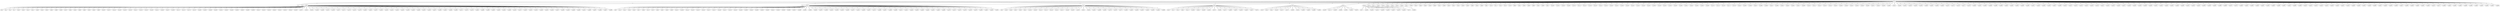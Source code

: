 graph GR{
id_0;
id_1;
id_2;
id_3;
id_4;
id_5;
id_6;
id_7;
id_8;
id_9;
id_10;
id_11;
id_12;
id_13;
id_14;
id_15;
id_16;
id_17;
id_18;
id_19;
id_20;
id_21;
id_22;
id_23;
id_24;
id_25;
id_26;
id_27;
id_28;
id_29;
id_30;
id_31;
id_32;
id_33;
id_34;
id_35;
id_36;
id_37;
id_38;
id_39;
id_40;
id_41;
id_42;
id_43;
id_44;
id_45;
id_46;
id_47;
id_48;
id_49;
id_50;
id_51;
id_52;
id_53;
id_54;
id_55;
id_56;
id_57;
id_58;
id_59;
id_60;
id_61;
id_62;
id_63;
id_64;
id_65;
id_66;
id_67;
id_68;
id_69;
id_70;
id_71;
id_72;
id_73;
id_74;
id_75;
id_76;
id_77;
id_78;
id_79;
id_80;
id_81;
id_82;
id_83;
id_84;
id_85;
id_86;
id_87;
id_88;
id_89;
id_90;
id_91;
id_92;
id_93;
id_94;
id_95;
id_96;
id_97;
id_98;
id_99;
id_100;
id_101;
id_102;
id_103;
id_104;
id_105;
id_106;
id_107;
id_108;
id_109;
id_110;
id_111;
id_112;
id_113;
id_114;
id_115;
id_116;
id_117;
id_118;
id_119;
id_120;
id_121;
id_122;
id_123;
id_124;
id_125;
id_126;
id_127;
id_128;
id_129;
id_130;
id_131;
id_132;
id_133;
id_134;
id_135;
id_136;
id_137;
id_138;
id_139;
id_140;
id_141;
id_142;
id_143;
id_144;
id_145;
id_146;
id_147;
id_148;
id_149;
id_150;
id_151;
id_152;
id_153;
id_154;
id_155;
id_156;
id_157;
id_158;
id_159;
id_160;
id_161;
id_162;
id_163;
id_164;
id_165;
id_166;
id_167;
id_168;
id_169;
id_170;
id_171;
id_172;
id_173;
id_174;
id_175;
id_176;
id_177;
id_178;
id_179;
id_180;
id_181;
id_182;
id_183;
id_184;
id_185;
id_186;
id_187;
id_188;
id_189;
id_190;
id_191;
id_192;
id_193;
id_194;
id_195;
id_196;
id_197;
id_198;
id_199;
id_200;
id_201;
id_202;
id_203;
id_204;
id_205;
id_206;
id_207;
id_208;
id_209;
id_210;
id_211;
id_212;
id_213;
id_214;
id_215;
id_216;
id_217;
id_218;
id_219;
id_220;
id_221;
id_222;
id_223;
id_224;
id_225;
id_226;
id_227;
id_228;
id_229;
id_230;
id_231;
id_232;
id_233;
id_234;
id_235;
id_236;
id_237;
id_238;
id_239;
id_240;
id_241;
id_242;
id_243;
id_244;
id_245;
id_246;
id_247;
id_248;
id_249;
id_250;
id_251;
id_252;
id_253;
id_254;
id_255;
id_256;
id_257;
id_258;
id_259;
id_260;
id_261;
id_262;
id_263;
id_264;
id_265;
id_266;
id_267;
id_268;
id_269;
id_270;
id_271;
id_272;
id_273;
id_274;
id_275;
id_276;
id_277;
id_278;
id_279;
id_280;
id_281;
id_282;
id_283;
id_284;
id_285;
id_286;
id_287;
id_288;
id_289;
id_290;
id_291;
id_292;
id_293;
id_294;
id_295;
id_296;
id_297;
id_298;
id_299;
id_300;
id_301;
id_302;
id_303;
id_304;
id_305;
id_306;
id_307;
id_308;
id_309;
id_310;
id_311;
id_312;
id_313;
id_314;
id_315;
id_316;
id_317;
id_318;
id_319;
id_320;
id_321;
id_322;
id_323;
id_324;
id_325;
id_326;
id_327;
id_328;
id_329;
id_330;
id_331;
id_332;
id_333;
id_334;
id_335;
id_336;
id_337;
id_338;
id_339;
id_340;
id_341;
id_342;
id_343;
id_344;
id_345;
id_346;
id_347;
id_348;
id_349;
id_350;
id_351;
id_352;
id_353;
id_354;
id_355;
id_356;
id_357;
id_358;
id_359;
id_360;
id_361;
id_362;
id_363;
id_364;
id_365;
id_366;
id_367;
id_368;
id_369;
id_370;
id_371;
id_372;
id_373;
id_374;
id_375;
id_376;
id_377;
id_378;
id_379;
id_380;
id_381;
id_382;
id_383;
id_384;
id_385;
id_386;
id_387;
id_388;
id_389;
id_390;
id_391;
id_392;
id_393;
id_394;
id_395;
id_396;
id_397;
id_398;
id_399;
id_400;
id_401;
id_402;
id_403;
id_404;
id_405;
id_406;
id_407;
id_408;
id_409;
id_410;
id_411;
id_412;
id_413;
id_414;
id_415;
id_416;
id_417;
id_418;
id_419;
id_420;
id_421;
id_422;
id_423;
id_424;
id_425;
id_426;
id_427;
id_428;
id_429;
id_430;
id_431;
id_432;
id_433;
id_434;
id_435;
id_436;
id_437;
id_438;
id_439;
id_440;
id_441;
id_442;
id_443;
id_444;
id_445;
id_446;
id_447;
id_448;
id_449;
id_450;
id_451;
id_452;
id_453;
id_454;
id_455;
id_456;
id_457;
id_458;
id_459;
id_460;
id_461;
id_462;
id_463;
id_464;
id_465;
id_466;
id_467;
id_468;
id_469;
id_470;
id_471;
id_472;
id_473;
id_474;
id_475;
id_476;
id_477;
id_478;
id_479;
id_480;
id_481;
id_482;
id_483;
id_484;
id_485;
id_486;
id_487;
id_488;
id_489;
id_490;
id_491;
id_492;
id_493;
id_494;
id_495;
id_496;
id_497;
id_498;
id_499;
id_1--id_9[label=1];
id_1--id_12[label=1];
id_1--id_15[label=1];
id_1--id_18[label=1];
id_1--id_19[label=1];
id_1--id_21[label=1];
id_1--id_24[label=1];
id_1--id_25[label=1];
id_1--id_27[label=1];
id_1--id_28[label=1];
id_1--id_29[label=1];
id_1--id_35[label=1];
id_1--id_37[label=1];
id_1--id_42[label=1];
id_1--id_44[label=1];
id_1--id_47[label=1];
id_1--id_49[label=1];
id_1--id_50[label=1];
id_1--id_52[label=1];
id_1--id_53[label=1];
id_1--id_56[label=1];
id_1--id_60[label=1];
id_1--id_62[label=1];
id_1--id_66[label=1];
id_1--id_71[label=1];
id_1--id_72[label=1];
id_1--id_78[label=1];
id_1--id_88[label=1];
id_1--id_102[label=1];
id_1--id_110[label=1];
id_1--id_111[label=1];
id_1--id_116[label=1];
id_1--id_123[label=1];
id_1--id_128[label=1];
id_1--id_138[label=1];
id_1--id_142[label=1];
id_1--id_144[label=1];
id_1--id_152[label=1];
id_1--id_155[label=1];
id_1--id_158[label=1];
id_1--id_161[label=1];
id_1--id_162[label=1];
id_1--id_165[label=1];
id_1--id_168[label=1];
id_1--id_170[label=1];
id_1--id_173[label=1];
id_1--id_178[label=1];
id_1--id_181[label=1];
id_1--id_183[label=1];
id_1--id_188[label=1];
id_1--id_189[label=1];
id_1--id_202[label=1];
id_1--id_203[label=1];
id_1--id_207[label=1];
id_1--id_212[label=1];
id_1--id_215[label=1];
id_1--id_228[label=1];
id_1--id_233[label=1];
id_1--id_237[label=1];
id_1--id_242[label=1];
id_1--id_246[label=1];
id_1--id_250[label=1];
id_1--id_252[label=1];
id_1--id_259[label=1];
id_1--id_263[label=1];
id_1--id_264[label=1];
id_1--id_270[label=1];
id_1--id_275[label=1];
id_1--id_276[label=1];
id_1--id_277[label=1];
id_1--id_278[label=1];
id_1--id_281[label=1];
id_1--id_283[label=1];
id_1--id_288[label=1];
id_1--id_289[label=1];
id_1--id_294[label=1];
id_1--id_296[label=1];
id_1--id_305[label=1];
id_1--id_308[label=1];
id_1--id_310[label=1];
id_1--id_325[label=1];
id_1--id_326[label=1];
id_1--id_334[label=1];
id_1--id_338[label=1];
id_1--id_340[label=1];
id_1--id_341[label=1];
id_1--id_342[label=1];
id_1--id_343[label=1];
id_1--id_346[label=1];
id_1--id_348[label=1];
id_1--id_352[label=1];
id_1--id_354[label=1];
id_1--id_356[label=1];
id_1--id_365[label=1];
id_1--id_368[label=1];
id_1--id_369[label=1];
id_1--id_370[label=1];
id_1--id_374[label=1];
id_1--id_381[label=1];
id_1--id_384[label=1];
id_1--id_396[label=1];
id_1--id_397[label=1];
id_1--id_401[label=1];
id_1--id_406[label=1];
id_1--id_409[label=1];
id_1--id_410[label=1];
id_1--id_412[label=1];
id_1--id_413[label=1];
id_1--id_415[label=1];
id_1--id_418[label=1];
id_1--id_439[label=1];
id_1--id_440[label=1];
id_1--id_441[label=1];
id_1--id_445[label=1];
id_1--id_450[label=1];
id_1--id_457[label=1];
id_1--id_459[label=1];
id_1--id_461[label=1];
id_1--id_474[label=1];
id_1--id_477[label=1];
id_1--id_480[label=1];
id_1--id_481[label=1];
id_1--id_482[label=1];
id_1--id_485[label=1];
id_1--id_488[label=1];
id_1--id_489[label=1];
id_1--id_493[label=1];
id_1--id_494[label=1];
id_1--id_495[label=1];
id_1--id_3[label=1];
id_1--id_5[label=1];
id_1--id_11[label=1];
id_1--id_30[label=1];
id_1--id_33[label=1];
id_1--id_36[label=1];
id_1--id_38[label=1];
id_1--id_43[label=1];
id_1--id_45[label=1];
id_1--id_46[label=1];
id_1--id_58[label=1];
id_1--id_67[label=1];
id_1--id_70[label=1];
id_1--id_74[label=1];
id_1--id_80[label=1];
id_1--id_81[label=1];
id_1--id_83[label=1];
id_1--id_89[label=1];
id_1--id_92[label=1];
id_1--id_96[label=1];
id_1--id_97[label=1];
id_1--id_100[label=1];
id_1--id_103[label=1];
id_1--id_106[label=1];
id_1--id_112[label=1];
id_1--id_119[label=1];
id_1--id_121[label=1];
id_1--id_132[label=1];
id_1--id_139[label=1];
id_1--id_143[label=1];
id_1--id_145[label=1];
id_1--id_146[label=1];
id_1--id_150[label=1];
id_1--id_156[label=1];
id_1--id_163[label=1];
id_1--id_176[label=1];
id_1--id_177[label=1];
id_1--id_184[label=1];
id_1--id_187[label=1];
id_1--id_197[label=1];
id_1--id_199[label=1];
id_1--id_204[label=1];
id_1--id_209[label=1];
id_1--id_210[label=1];
id_1--id_211[label=1];
id_1--id_214[label=1];
id_1--id_225[label=1];
id_1--id_229[label=1];
id_1--id_232[label=1];
id_1--id_234[label=1];
id_1--id_236[label=1];
id_1--id_245[label=1];
id_1--id_247[label=1];
id_1--id_253[label=1];
id_1--id_255[label=1];
id_1--id_260[label=1];
id_1--id_262[label=1];
id_1--id_280[label=1];
id_1--id_286[label=1];
id_1--id_292[label=1];
id_1--id_295[label=1];
id_1--id_298[label=1];
id_1--id_301[label=1];
id_1--id_303[label=1];
id_1--id_304[label=1];
id_1--id_307[label=1];
id_1--id_312[label=1];
id_1--id_313[label=1];
id_1--id_314[label=1];
id_1--id_315[label=1];
id_1--id_318[label=1];
id_1--id_319[label=1];
id_1--id_321[label=1];
id_1--id_324[label=1];
id_1--id_327[label=1];
id_1--id_329[label=1];
id_1--id_330[label=1];
id_1--id_344[label=1];
id_1--id_355[label=1];
id_1--id_358[label=1];
id_1--id_380[label=1];
id_1--id_390[label=1];
id_1--id_391[label=1];
id_1--id_392[label=1];
id_1--id_395[label=1];
id_1--id_414[label=1];
id_1--id_430[label=1];
id_1--id_431[label=1];
id_1--id_433[label=1];
id_1--id_446[label=1];
id_1--id_447[label=1];
id_1--id_455[label=1];
id_1--id_456[label=1];
id_1--id_458[label=1];
id_1--id_460[label=1];
id_1--id_465[label=1];
id_1--id_486[label=1];
id_1--id_498[label=1];
id_9--id_0[label=1];
id_9--id_2[label=1];
id_9--id_4[label=1];
id_9--id_7[label=1];
id_9--id_16[label=1];
id_9--id_20[label=1];
id_9--id_63[label=1];
id_9--id_69[label=1];
id_9--id_82[label=1];
id_9--id_84[label=1];
id_9--id_94[label=1];
id_9--id_105[label=1];
id_9--id_107[label=1];
id_9--id_124[label=1];
id_9--id_126[label=1];
id_9--id_129[label=1];
id_9--id_130[label=1];
id_9--id_136[label=1];
id_9--id_141[label=1];
id_9--id_174[label=1];
id_9--id_175[label=1];
id_9--id_186[label=1];
id_9--id_190[label=1];
id_9--id_191[label=1];
id_9--id_192[label=1];
id_9--id_200[label=1];
id_9--id_206[label=1];
id_9--id_213[label=1];
id_9--id_218[label=1];
id_9--id_220[label=1];
id_9--id_222[label=1];
id_9--id_226[label=1];
id_9--id_235[label=1];
id_9--id_240[label=1];
id_9--id_249[label=1];
id_9--id_251[label=1];
id_9--id_256[label=1];
id_9--id_271[label=1];
id_9--id_273[label=1];
id_9--id_297[label=1];
id_9--id_300[label=1];
id_9--id_322[label=1];
id_9--id_332[label=1];
id_9--id_333[label=1];
id_9--id_339[label=1];
id_9--id_350[label=1];
id_9--id_353[label=1];
id_9--id_357[label=1];
id_9--id_361[label=1];
id_9--id_366[label=1];
id_9--id_378[label=1];
id_9--id_382[label=1];
id_9--id_389[label=1];
id_9--id_399[label=1];
id_9--id_400[label=1];
id_9--id_403[label=1];
id_9--id_404[label=1];
id_9--id_417[label=1];
id_9--id_420[label=1];
id_9--id_422[label=1];
id_9--id_423[label=1];
id_9--id_428[label=1];
id_9--id_434[label=1];
id_9--id_438[label=1];
id_9--id_449[label=1];
id_9--id_467[label=1];
id_9--id_487[label=1];
id_9--id_499[label=1];
id_9--id_22[label=1];
id_9--id_31[label=1];
id_9--id_39[label=1];
id_9--id_54[label=1];
id_9--id_65[label=1];
id_9--id_68[label=1];
id_9--id_79[label=1];
id_9--id_86[label=1];
id_9--id_90[label=1];
id_9--id_93[label=1];
id_9--id_98[label=1];
id_9--id_131[label=1];
id_9--id_133[label=1];
id_9--id_135[label=1];
id_9--id_160[label=1];
id_9--id_167[label=1];
id_9--id_169[label=1];
id_9--id_172[label=1];
id_9--id_179[label=1];
id_9--id_180[label=1];
id_9--id_185[label=1];
id_9--id_194[label=1];
id_9--id_205[label=1];
id_9--id_208[label=1];
id_9--id_216[label=1];
id_9--id_223[label=1];
id_9--id_224[label=1];
id_9--id_227[label=1];
id_9--id_231[label=1];
id_9--id_257[label=1];
id_9--id_274[label=1];
id_9--id_279[label=1];
id_9--id_285[label=1];
id_9--id_291[label=1];
id_9--id_316[label=1];
id_9--id_345[label=1];
id_9--id_349[label=1];
id_9--id_360[label=1];
id_9--id_364[label=1];
id_9--id_371[label=1];
id_9--id_373[label=1];
id_9--id_408[label=1];
id_9--id_416[label=1];
id_9--id_432[label=1];
id_9--id_437[label=1];
id_9--id_443[label=1];
id_9--id_448[label=1];
id_9--id_451[label=1];
id_9--id_466[label=1];
id_9--id_484[label=1];
id_12--id_8[label=1];
id_12--id_10[label=1];
id_12--id_14[label=1];
id_12--id_40[label=1];
id_12--id_64[label=1];
id_12--id_85[label=1];
id_12--id_87[label=1];
id_12--id_99[label=1];
id_12--id_108[label=1];
id_12--id_114[label=1];
id_12--id_120[label=1];
id_12--id_125[label=1];
id_12--id_134[label=1];
id_12--id_147[label=1];
id_12--id_151[label=1];
id_12--id_153[label=1];
id_12--id_154[label=1];
id_12--id_182[label=1];
id_12--id_230[label=1];
id_12--id_241[label=1];
id_12--id_243[label=1];
id_12--id_258[label=1];
id_12--id_267[label=1];
id_12--id_268[label=1];
id_12--id_269[label=1];
id_12--id_282[label=1];
id_12--id_284[label=1];
id_12--id_309[label=1];
id_12--id_323[label=1];
id_12--id_328[label=1];
id_12--id_336[label=1];
id_12--id_337[label=1];
id_12--id_387[label=1];
id_12--id_388[label=1];
id_12--id_398[label=1];
id_12--id_421[label=1];
id_12--id_424[label=1];
id_12--id_444[label=1];
id_12--id_452[label=1];
id_12--id_462[label=1];
id_12--id_469[label=1];
id_12--id_470[label=1];
id_12--id_472[label=1];
id_12--id_478[label=1];
id_12--id_479[label=1];
id_12--id_483[label=1];
id_12--id_34[label=1];
id_12--id_57[label=1];
id_12--id_73[label=1];
id_12--id_76[label=1];
id_12--id_95[label=1];
id_12--id_101[label=1];
id_12--id_137[label=1];
id_12--id_148[label=1];
id_12--id_164[label=1];
id_12--id_166[label=1];
id_12--id_196[label=1];
id_12--id_239[label=1];
id_12--id_266[label=1];
id_12--id_287[label=1];
id_12--id_335[label=1];
id_12--id_351[label=1];
id_12--id_359[label=1];
id_12--id_367[label=1];
id_12--id_372[label=1];
id_12--id_386[label=1];
id_12--id_411[label=1];
id_12--id_426[label=1];
id_12--id_436[label=1];
id_12--id_475[label=1];
id_12--id_476[label=1];
id_12--id_491[label=1];
id_12--id_492[label=1];
id_12--id_497[label=1];
id_15--id_6[label=1];
id_15--id_26[label=1];
id_15--id_48[label=1];
id_15--id_55[label=1];
id_15--id_59[label=1];
id_15--id_61[label=1];
id_15--id_104[label=1];
id_15--id_115[label=1];
id_15--id_118[label=1];
id_15--id_122[label=1];
id_15--id_149[label=1];
id_15--id_221[label=1];
id_15--id_254[label=1];
id_15--id_261[label=1];
id_15--id_299[label=1];
id_15--id_376[label=1];
id_15--id_377[label=1];
id_15--id_385[label=1];
id_15--id_429[label=1];
id_15--id_442[label=1];
id_15--id_464[label=1];
id_15--id_496[label=1];
id_15--id_109[label=1];
id_15--id_113[label=1];
id_15--id_127[label=1];
id_15--id_193[label=1];
id_15--id_219[label=1];
id_15--id_362[label=1];
id_15--id_375[label=1];
id_15--id_405[label=1];
id_15--id_435[label=1];
id_15--id_463[label=1];
id_18--id_13[label=1];
id_18--id_17[label=1];
id_18--id_198[label=1];
id_18--id_238[label=1];
id_18--id_244[label=1];
id_18--id_290[label=1];
id_18--id_317[label=1];
id_18--id_419[label=1];
id_18--id_425[label=1];
id_18--id_427[label=1];
id_18--id_51[label=1];
id_18--id_91[label=1];
id_18--id_117[label=1];
id_18--id_201[label=1];
id_18--id_272[label=1];
id_18--id_363[label=1];
id_18--id_407[label=1];
id_18--id_471[label=1];
id_19--id_23[label=1];
id_19--id_32[label=1];
id_19--id_41[label=1];
id_19--id_157[label=1];
id_19--id_217[label=1];
id_19--id_402[label=1];
id_19--id_490[label=1];
id_19--id_140[label=1];
id_19--id_265[label=1];
id_19--id_331[label=1];
id_19--id_383[label=1];
id_19--id_468[label=1];
id_21--id_159[label=1];
id_21--id_393[label=1];
id_21--id_473[label=1];
id_21--id_171[label=1];
id_21--id_293[label=1];
id_21--id_306[label=1];
id_21--id_394[label=1];
id_24--id_77[label=1];
id_24--id_195[label=1];
id_24--id_302[label=1];
id_24--id_320[label=1];
id_24--id_453[label=1];
id_24--id_311[label=1];
id_25--id_347[label=1];
id_25--id_379[label=1];
id_25--id_454[label=1];
id_27--id_75[label=1];
id_29--id_248[label=1];
}